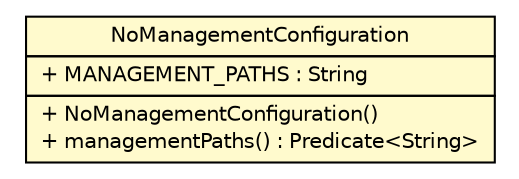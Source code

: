 #!/usr/local/bin/dot
#
# Class diagram 
# Generated by UMLGraph version R5_6-24-gf6e263 (http://www.umlgraph.org/)
#

digraph G {
	edge [fontname="Helvetica",fontsize=10,labelfontname="Helvetica",labelfontsize=10];
	node [fontname="Helvetica",fontsize=10,shape=plaintext];
	nodesep=0.25;
	ranksep=0.5;
	// cn.home1.oss.lib.swagger.starter.NoManagementConfiguration
	c98 [label=<<table title="cn.home1.oss.lib.swagger.starter.NoManagementConfiguration" border="0" cellborder="1" cellspacing="0" cellpadding="2" port="p" bgcolor="lemonChiffon" href="./NoManagementConfiguration.html">
		<tr><td><table border="0" cellspacing="0" cellpadding="1">
<tr><td align="center" balign="center"> NoManagementConfiguration </td></tr>
		</table></td></tr>
		<tr><td><table border="0" cellspacing="0" cellpadding="1">
<tr><td align="left" balign="left"> + MANAGEMENT_PATHS : String </td></tr>
		</table></td></tr>
		<tr><td><table border="0" cellspacing="0" cellpadding="1">
<tr><td align="left" balign="left"> + NoManagementConfiguration() </td></tr>
<tr><td align="left" balign="left"> + managementPaths() : Predicate&lt;String&gt; </td></tr>
		</table></td></tr>
		</table>>, URL="./NoManagementConfiguration.html", fontname="Helvetica", fontcolor="black", fontsize=10.0];
}

